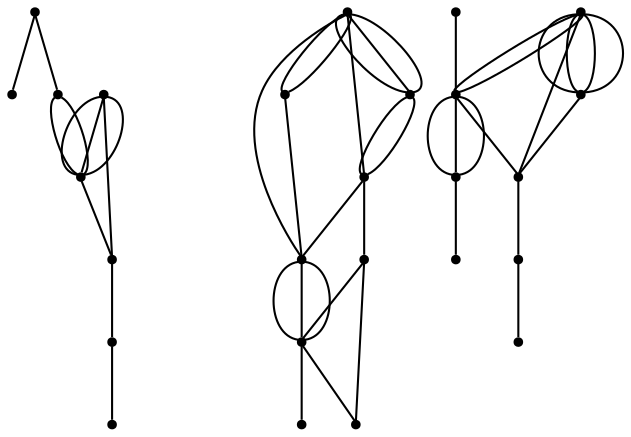 graph {
  node [shape=point,comment="{\"directed\":false,\"doi\":\"10.1007/978-3-030-92931-2_3\",\"figure\":\"3 (2)\"}"]

  v0 [pos="1590.737681541286,1427.155722045563"]
  v1 [pos="1550.3418038419213,1212.1116128401159"]
  v2 [pos="1509.9446225799936,1014.4856679933214"]
  v3 [pos="1429.1526128275932,1262.0106131306584"]
  v4 [pos="1348.3606030751928,876.6955954805074"]
  v5 [pos="1186.7765835703922,782.7745234075844"]
  v6 [pos="1146.3795294852998,686.5582873211599"]
  v7 [pos="1550.3418038419213,1111.7353621725144"]
  v8 [pos="1590.7378087181214,1326.2075482614634"]
  v9 [pos="1509.944749756829,952.0139926670385"]
  v10 [pos="1469.5497940895207,840.4100567937974"]
  v11 [pos="1469.5496669126856,871.1114562532658"]
  v12 [pos="1388.757657160285,1012.4863613642917"]
  v13 [pos="1388.7577843371205,939.9183838882428"]
  v14 [pos="1429.1527400044288,1145.0476382700404"]
  v15 [pos="1348.3606030751928,823.6721847843519"]
  v16 [pos="1307.9635489901007,751.7855647504527"]
  v17 [pos="1307.9635489901007,715.4177595565886"]
  v18 [pos="1307.9635489901007,784.4310449750178"]
  v19 [pos="1267.5685933227924,1100.7244472261118"]
  v20 [pos="1227.1715392377,908.2033179884515"]
  v21 [pos="1227.1715392377002,837.3648606886961"]
  v22 [pos="1267.5685933227924,999.5053265148758"]
  v23 [pos="1186.7765835703922,725.460918337579"]
  v24 [pos="1146.3795294852998,649.1038647688417"]
  v25 [pos="1146.3795294852998,717.5420635857636"]

  v2 -- v11 [id="-6",pos="1509.9446225799936,1014.4856679933214 1515.6790260879905,1012.8531984501052 1520.3255589460116,1008.2066589507745 1520.3255589460116,1002.4725164845947 1520.3255589460116,996.7425072149098 1515.6790260879905,992.095967715579 1509.944749756829,992.095967715579 1469.5496669126856,871.1114562532658 1469.5496669126856,871.1114562532658 1469.5496669126856,871.1114562532658"]
  v7 -- v8 [id="-38",pos="1550.3418038419213,1111.7353621725144 1590.7378087181214,1326.2075482614634 1590.7378087181214,1326.2075482614634 1590.7378087181214,1326.2075482614634"]
  v1 -- v0 [id="-39",pos="1550.3418038419213,1212.1116128401159 1590.737681541286,1427.155722045563 1590.737681541286,1427.155722045563 1590.737681541286,1427.155722045563"]
  v1 -- v2 [id="-40",pos="1550.3418038419213,1212.1116128401159 1550.3428530508131,1187.8413558480183 1550.3428530508131,1187.8413558480183 1550.3428530508131,1187.8413558480183 1509.9446225799936,1014.4856679933214 1509.9446225799936,1014.4856679933214 1509.9446225799936,1014.4856679933214"]
  v25 -- v5 [id="-48",pos="1146.3795294852998,717.5420635857636 1186.7765835703922,782.7745234075844 1186.7765835703922,782.7745234075844 1186.7765835703922,782.7745234075844"]
  v5 -- v20 [id="-49",pos="1186.7765835703922,782.7745234075844 1186.776583570392,801.7679920225494 1186.776583570392,801.7679920225494 1186.776583570392,801.7679920225494 1227.1715392377,908.2033179884515 1227.1715392377,908.2033179884515 1227.1715392377,908.2033179884515"]
  v6 -- v5 [id="-51",pos="1146.3795294852998,686.5582873211599 1186.7765835703922,782.7745234075844 1186.7765835703922,782.7745234075844 1186.7765835703922,782.7745234075844"]
  v6 -- v23 [id="-53",pos="1146.3795294852998,686.5582873211599 1136.001867922793,676.1244142961446 1136.001867922793,676.1244142961446 1136.001867922793,676.1244142961446 1146.3784802764078,665.7437323306342 1146.3784802764078,665.7437323306342 1146.3784802764078,665.7437323306342 1186.7765835703922,725.460918337579 1186.7765835703922,725.460918337579 1186.7765835703922,725.460918337579"]
  v6 -- v24 [id="-56",pos="1146.3795294852998,686.5582873211599 1146.3784802764078,672.2739284416912 1146.3784802764078,672.2739284416912 1146.3784802764078,672.2739284416912 1155.367466179019,658.7011470295124 1155.367466179019,658.7011470295124 1155.367466179019,658.7011470295124 1146.3795294852998,649.1038647688417 1146.3795294852998,649.1038647688417 1146.3795294852998,649.1038647688417"]
  v23 -- v21 [id="-58",pos="1186.7765835703922,725.460918337579 1186.776583570392,737.5000930873125 1186.776583570392,737.5000930873125 1186.776583570392,737.5000930873125 1227.1715392377002,837.3648606886961 1227.1715392377002,837.3648606886961 1227.1715392377002,837.3648606886961"]
  v24 -- v23 [id="-59",pos="1146.3795294852998,649.1038647688417 1186.7765835703922,725.460918337579 1186.7765835703922,725.460918337579 1186.7765835703922,725.460918337579"]
  v24 -- v6 [id="-61",pos="1146.3795294852998,649.1038647688417 1137.3894943737969,658.7011470295124 1137.3894943737969,658.7011470295124 1137.3894943737969,658.7011470295124 1146.3784802764078,674.2700715857115 1146.3784802764078,674.2700715857115 1146.3784802764078,674.2700715857115 1146.3795294852998,686.5582873211599 1146.3795294852998,686.5582873211599 1146.3795294852998,686.5582873211599"]
  v6 -- v5 [id="-62",pos="1146.3795294852998,686.5582873211599 1186.776583570392,760.3117768302532 1186.776583570392,760.3117768302532 1186.776583570392,760.3117768302532 1186.7765835703922,782.7745234075844 1186.7765835703922,782.7745234075844 1186.7765835703922,782.7745234075844"]
  v5 -- v23 [id="-69",pos="1186.7765835703922,782.7745234075844 1186.7764563935566,767.1754265169741 1186.7764563935566,767.1754265169741 1186.7764563935566,767.1754265169741 1197.1573927595748,760.3117768302532 1197.1573927595748,760.3117768302532 1197.1573927595748,760.3117768302532 1186.776583570392,749.9310948647428 1186.776583570392,749.9310948647428 1186.776583570392,749.9310948647428 1176.3957743812093,760.3117768302532 1176.3957743812093,760.3117768302532 1176.3957743812093,760.3117768302532 1186.776583570392,770.6882620116305 1186.776583570392,770.6882620116305 1186.776583570392,770.6882620116305 1197.1573927595748,760.3117768302532 1197.1573927595748,760.3117768302532 1197.1573927595748,760.3117768302532 1186.776583570392,749.9310948647428 1186.776583570392,749.9310948647428 1186.776583570392,749.9310948647428 1177.787597667781,732.3118504966237 1177.787597667781,732.3118504966237 1177.787597667781,732.3118504966237 1186.7765835703922,725.460918337579 1186.7765835703922,725.460918337579 1186.7765835703922,725.460918337579"]
  v20 -- v19 [id="-71",pos="1227.1715392377,908.2033179884515 1227.1704900288082,920.8188034017313 1227.1704900288082,920.8188034017313 1227.1704900288082,920.8188034017313 1267.5685933227924,1100.7244472261118 1267.5685933227924,1100.7244472261118 1267.5685933227924,1100.7244472261118"]
  v5 -- v20 [id="-72",pos="1186.7765835703922,782.7745234075844 1227.1715392377,908.2033179884515 1227.1715392377,908.2033179884515 1227.1715392377,908.2033179884515"]
  v5 -- v20 [id="-78",pos="1186.7765835703922,782.7745234075844 1227.1704900288082,888.2390410014318 1227.1704900288082,888.2390410014318 1227.1704900288082,888.2390410014318 1227.1715392377,908.2033179884515 1227.1715392377,908.2033179884515 1227.1715392377,908.2033179884515"]
  v21 -- v22 [id="-107",pos="1227.1715392377002,837.3648606886961 1267.5685933227924,999.5053265148758 1267.5685933227924,999.5053265148758 1267.5685933227924,999.5053265148758"]
  v17 -- v16 [id="-131",pos="1307.9635489901007,715.4177595565886 1297.585887427594,732.5911274043881 1297.585887427594,732.5911274043881 1297.585887427594,732.5911274043881 1307.9635489901007,751.7855647504527 1307.9635489901007,751.7855647504527 1307.9635489901007,751.7855647504527"]
  v18 -- v4 [id="-132",pos="1307.9635489901007,784.4310449750178 1348.3606030751928,876.6955954805074 1348.3606030751928,876.6955954805074 1348.3606030751928,876.6955954805074"]
  v16 -- v18 [id="-136",pos="1307.9635489901007,751.7855647504527 1307.9635489901007,784.4310449750178 1307.9635489901007,784.4310449750178 1307.9635489901007,784.4310449750178"]
  v4 -- v12 [id="-144",pos="1348.3606030751928,876.6955954805074 1348.3606030751928,896.8402864945205 1348.3606030751928,896.8402864945205 1348.3606030751928,896.8402864945205 1388.757657160285,1012.4863613642917 1388.757657160285,1012.4863613642917 1388.757657160285,1012.4863613642917"]
  v16 -- v17 [id="-145",pos="1307.9635489901007,751.7855647504527 1318.3433089703913,732.5911274043881 1318.3433089703913,732.5911274043881 1318.3433089703913,732.5911274043881 1307.9635489901007,715.4177595565886 1307.9635489901007,715.4177595565886 1307.9635489901007,715.4177595565886"]
  v16 -- v15 [id="-146",pos="1307.9635489901007,751.7855647504527 1348.3606030751928,823.6721847843519 1348.3606030751928,823.6721847843519 1348.3606030751928,823.6721847843519"]
  v17 -- v15 [id="-149",pos="1307.9635489901007,715.4177595565886 1348.3606030751928,823.6721847843519 1348.3606030751928,823.6721847843519 1348.3606030751928,823.6721847843519"]
  v16 -- v4 [id="-150",pos="1307.9635489901007,751.7855647504527 1348.3606030751928,876.6955954805074 1348.3606030751928,876.6955954805074 1348.3606030751928,876.6955954805074"]
  v15 -- v4 [id="-154",pos="1348.3606030751928,823.6721847843519 1348.3606030751928,855.1715614147588 1348.3606030751928,855.1715614147588 1348.3606030751928,855.1715614147588 1348.3606030751928,876.6955954805074 1348.3606030751928,876.6955954805074 1348.3606030751928,876.6955954805074"]
  v17 -- v15 [id="-155",pos="1307.9635489901007,715.4177595565886 1348.3606030751928,802.4137880779351 1348.3606030751928,802.4137880779351 1348.3606030751928,802.4137880779351 1348.3606030751928,823.6721847843519 1348.3606030751928,823.6721847843519 1348.3606030751928,823.6721847843519"]
  v4 -- v12 [id="-165",pos="1348.3606030751928,876.6955954805074 1388.757657160285,1012.4863613642917 1388.757657160285,1012.4863613642917 1388.757657160285,1012.4863613642917"]
  v4 -- v12 [id="-174",pos="1348.3606030751928,876.6955954805074 1388.758706369177,995.5297001880909 1388.758706369177,995.5297001880909 1388.758706369177,995.5297001880909 1388.757657160285,1012.4863613642917 1388.757657160285,1012.4863613642917 1388.757657160285,1012.4863613642917"]
  v15 -- v13 [id="-178",pos="1348.3606030751928,823.6721847843519 1388.7577843371205,939.9183838882428 1388.7577843371205,939.9183838882428 1388.7577843371205,939.9183838882428"]
  v13 -- v12 [id="-179",pos="1388.7577843371205,939.9183838882428 1388.758706369177,953.1692687780333 1388.758706369177,953.1692687780333 1388.758706369177,953.1692687780333 1388.757657160285,1012.4863613642917 1388.757657160285,1012.4863613642917 1388.757657160285,1012.4863613642917"]
  v9 -- v7 [id="-187",pos="1509.944749756829,952.0139926670385 1550.3418038419213,1111.7353621725144 1550.3418038419213,1111.7353621725144 1550.3418038419213,1111.7353621725144"]
  v12 -- v3 [id="-191",pos="1388.757657160285,1012.4863613642917 1429.1526128275932,1262.0106131306584 1429.1526128275932,1262.0106131306584 1429.1526128275932,1262.0106131306584"]
  v12 -- v14 [id="-202",pos="1388.757657160285,1012.4863613642917 1429.1527400044288,1145.0476382700404 1429.1527400044288,1145.0476382700404 1429.1527400044288,1145.0476382700404"]
  v13 -- v14 [id="-204",pos="1388.7577843371205,939.9183838882428 1429.1527400044288,1145.0476382700404 1429.1527400044288,1145.0476382700404 1429.1527400044288,1145.0476382700404"]
  v2 -- v11 [id="-219",pos="1509.9446225799936,1014.4856679933214 1509.944749756829,1002.4724528969564 1509.944749756829,1002.4724528969564 1509.944749756829,1002.4724528969564 1469.5496669126856,871.1114562532658 1469.5496669126856,871.1114562532658 1469.5496669126856,871.1114562532658"]
  v10 -- v11 [id="-230",pos="1469.5497940895207,840.4100567937974 1459.17003410923,859.5722075164746 1459.17003410923,859.5722075164746 1459.17003410923,859.5722075164746 1469.5496669126856,871.1114562532658 1469.5496669126856,871.1114562532658 1469.5496669126856,871.1114562532658"]
  v10 -- v11 [id="-237",pos="1469.5497940895207,840.4100567937974 1479.927328475192,859.572271104113 1479.927328475192,859.572271104113 1479.927328475192,859.572271104113 1469.5496669126856,871.1114562532658 1469.5496669126856,871.1114562532658 1469.5496669126856,871.1114562532658"]
  v10 -- v11 [id="-238",pos="1469.5497940895207,840.4100567937974 1469.5496669126856,871.1114562532658 1469.5496669126856,871.1114562532658 1469.5496669126856,871.1114562532658"]
  v10 -- v9 [id="-245",pos="1469.5497940895207,840.4100567937974 1509.944749756829,952.0139926670385 1509.944749756829,952.0139926670385 1509.944749756829,952.0139926670385"]
  v11 -- v9 [id="-247",pos="1469.5496669126856,871.1114562532658 1509.944749756829,952.0139926670385 1509.944749756829,952.0139926670385 1509.944749756829,952.0139926670385"]
  v6 -- v24 [id="-52",pos="1146.3795294852998,686.5582873211599 1146.3795294852998,649.1038647688417 1146.3795294852998,649.1038647688417 1146.3795294852998,649.1038647688417"]
  v6 -- v24 [id="-57",pos="1146.3795294852998,686.5582873211599 1156.7592894655907,672.2739284416912 1156.7592894655907,672.2739284416912 1156.7592894655907,672.2739284416912 1146.3795294852998,649.1038647688417 1146.3795294852998,649.1038647688417 1146.3795294852998,649.1038647688417"]
  v16 -- v18 [id="-142",pos="1307.9635489901007,751.7855647504527 1297.585887427594,759.153337234249 1297.585887427594,759.153337234249 1297.585887427594,759.153337234249 1307.9635489901007,784.4310449750178 1307.9635489901007,784.4310449750178 1307.9635489901007,784.4310449750178"]
  v16 -- v17 [id="-201",pos="1307.9635489901007,751.7855647504527 1307.9635489901007,715.4177595565886 1307.9635489901007,715.4177595565886 1307.9635489901007,715.4177595565886"]
}